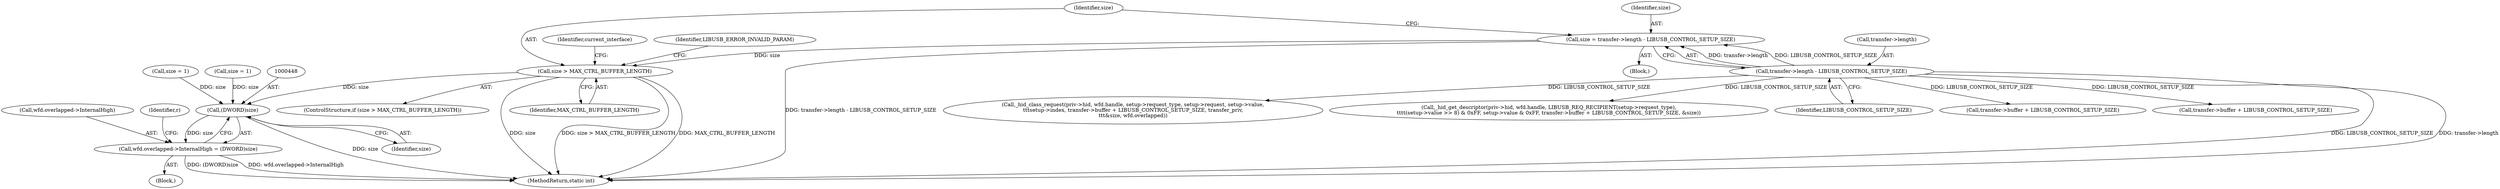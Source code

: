 digraph "1_Chrome_ac149a8d4371c0e01e0934fdd57b09e86f96b5b9_25@integer" {
"1000173" [label="(Call,size = transfer->length - LIBUSB_CONTROL_SETUP_SIZE)"];
"1000175" [label="(Call,transfer->length - LIBUSB_CONTROL_SETUP_SIZE)"];
"1000181" [label="(Call,size > MAX_CTRL_BUFFER_LENGTH)"];
"1000447" [label="(Call,(DWORD)size)"];
"1000441" [label="(Call,wfd.overlapped->InternalHigh = (DWORD)size)"];
"1000173" [label="(Call,size = transfer->length - LIBUSB_CONTROL_SETUP_SIZE)"];
"1000409" [label="(Call,transfer->buffer + LIBUSB_CONTROL_SETUP_SIZE)"];
"1000477" [label="(MethodReturn,static int)"];
"1000186" [label="(Identifier,LIBUSB_ERROR_INVALID_PARAM)"];
"1000390" [label="(Call,_hid_class_request(priv->hid, wfd.handle, setup->request_type, setup->request, setup->value,\n\t\t\tsetup->index, transfer->buffer + LIBUSB_CONTROL_SETUP_SIZE, transfer_priv,\n\t\t\t&size, wfd.overlapped))"];
"1000253" [label="(Call,_hid_get_descriptor(priv->hid, wfd.handle, LIBUSB_REQ_RECIPIENT(setup->request_type),\n\t\t\t\t(setup->value >> 8) & 0xFF, setup->value & 0xFF, transfer->buffer + LIBUSB_CONTROL_SETUP_SIZE, &size))"];
"1000433" [label="(Block,)"];
"1000182" [label="(Identifier,size)"];
"1000174" [label="(Identifier,size)"];
"1000447" [label="(Call,(DWORD)size)"];
"1000441" [label="(Call,wfd.overlapped->InternalHigh = (DWORD)size)"];
"1000442" [label="(Call,wfd.overlapped->InternalHigh)"];
"1000183" [label="(Identifier,MAX_CTRL_BUFFER_LENGTH)"];
"1000176" [label="(Call,transfer->length)"];
"1000103" [label="(Block,)"];
"1000175" [label="(Call,transfer->length - LIBUSB_CONTROL_SETUP_SIZE)"];
"1000298" [label="(Call,size = 1)"];
"1000180" [label="(ControlStructure,if (size > MAX_CTRL_BUFFER_LENGTH))"];
"1000188" [label="(Identifier,current_interface)"];
"1000179" [label="(Identifier,LIBUSB_CONTROL_SETUP_SIZE)"];
"1000451" [label="(Identifier,r)"];
"1000181" [label="(Call,size > MAX_CTRL_BUFFER_LENGTH)"];
"1000449" [label="(Identifier,size)"];
"1000339" [label="(Call,size = 1)"];
"1000276" [label="(Call,transfer->buffer + LIBUSB_CONTROL_SETUP_SIZE)"];
"1000173" -> "1000103"  [label="AST: "];
"1000173" -> "1000175"  [label="CFG: "];
"1000174" -> "1000173"  [label="AST: "];
"1000175" -> "1000173"  [label="AST: "];
"1000182" -> "1000173"  [label="CFG: "];
"1000173" -> "1000477"  [label="DDG: transfer->length - LIBUSB_CONTROL_SETUP_SIZE"];
"1000175" -> "1000173"  [label="DDG: transfer->length"];
"1000175" -> "1000173"  [label="DDG: LIBUSB_CONTROL_SETUP_SIZE"];
"1000173" -> "1000181"  [label="DDG: size"];
"1000175" -> "1000179"  [label="CFG: "];
"1000176" -> "1000175"  [label="AST: "];
"1000179" -> "1000175"  [label="AST: "];
"1000175" -> "1000477"  [label="DDG: LIBUSB_CONTROL_SETUP_SIZE"];
"1000175" -> "1000477"  [label="DDG: transfer->length"];
"1000175" -> "1000253"  [label="DDG: LIBUSB_CONTROL_SETUP_SIZE"];
"1000175" -> "1000276"  [label="DDG: LIBUSB_CONTROL_SETUP_SIZE"];
"1000175" -> "1000390"  [label="DDG: LIBUSB_CONTROL_SETUP_SIZE"];
"1000175" -> "1000409"  [label="DDG: LIBUSB_CONTROL_SETUP_SIZE"];
"1000181" -> "1000180"  [label="AST: "];
"1000181" -> "1000183"  [label="CFG: "];
"1000182" -> "1000181"  [label="AST: "];
"1000183" -> "1000181"  [label="AST: "];
"1000186" -> "1000181"  [label="CFG: "];
"1000188" -> "1000181"  [label="CFG: "];
"1000181" -> "1000477"  [label="DDG: size"];
"1000181" -> "1000477"  [label="DDG: size > MAX_CTRL_BUFFER_LENGTH"];
"1000181" -> "1000477"  [label="DDG: MAX_CTRL_BUFFER_LENGTH"];
"1000181" -> "1000447"  [label="DDG: size"];
"1000447" -> "1000441"  [label="AST: "];
"1000447" -> "1000449"  [label="CFG: "];
"1000448" -> "1000447"  [label="AST: "];
"1000449" -> "1000447"  [label="AST: "];
"1000441" -> "1000447"  [label="CFG: "];
"1000447" -> "1000477"  [label="DDG: size"];
"1000447" -> "1000441"  [label="DDG: size"];
"1000298" -> "1000447"  [label="DDG: size"];
"1000339" -> "1000447"  [label="DDG: size"];
"1000441" -> "1000433"  [label="AST: "];
"1000442" -> "1000441"  [label="AST: "];
"1000451" -> "1000441"  [label="CFG: "];
"1000441" -> "1000477"  [label="DDG: wfd.overlapped->InternalHigh"];
"1000441" -> "1000477"  [label="DDG: (DWORD)size"];
}
